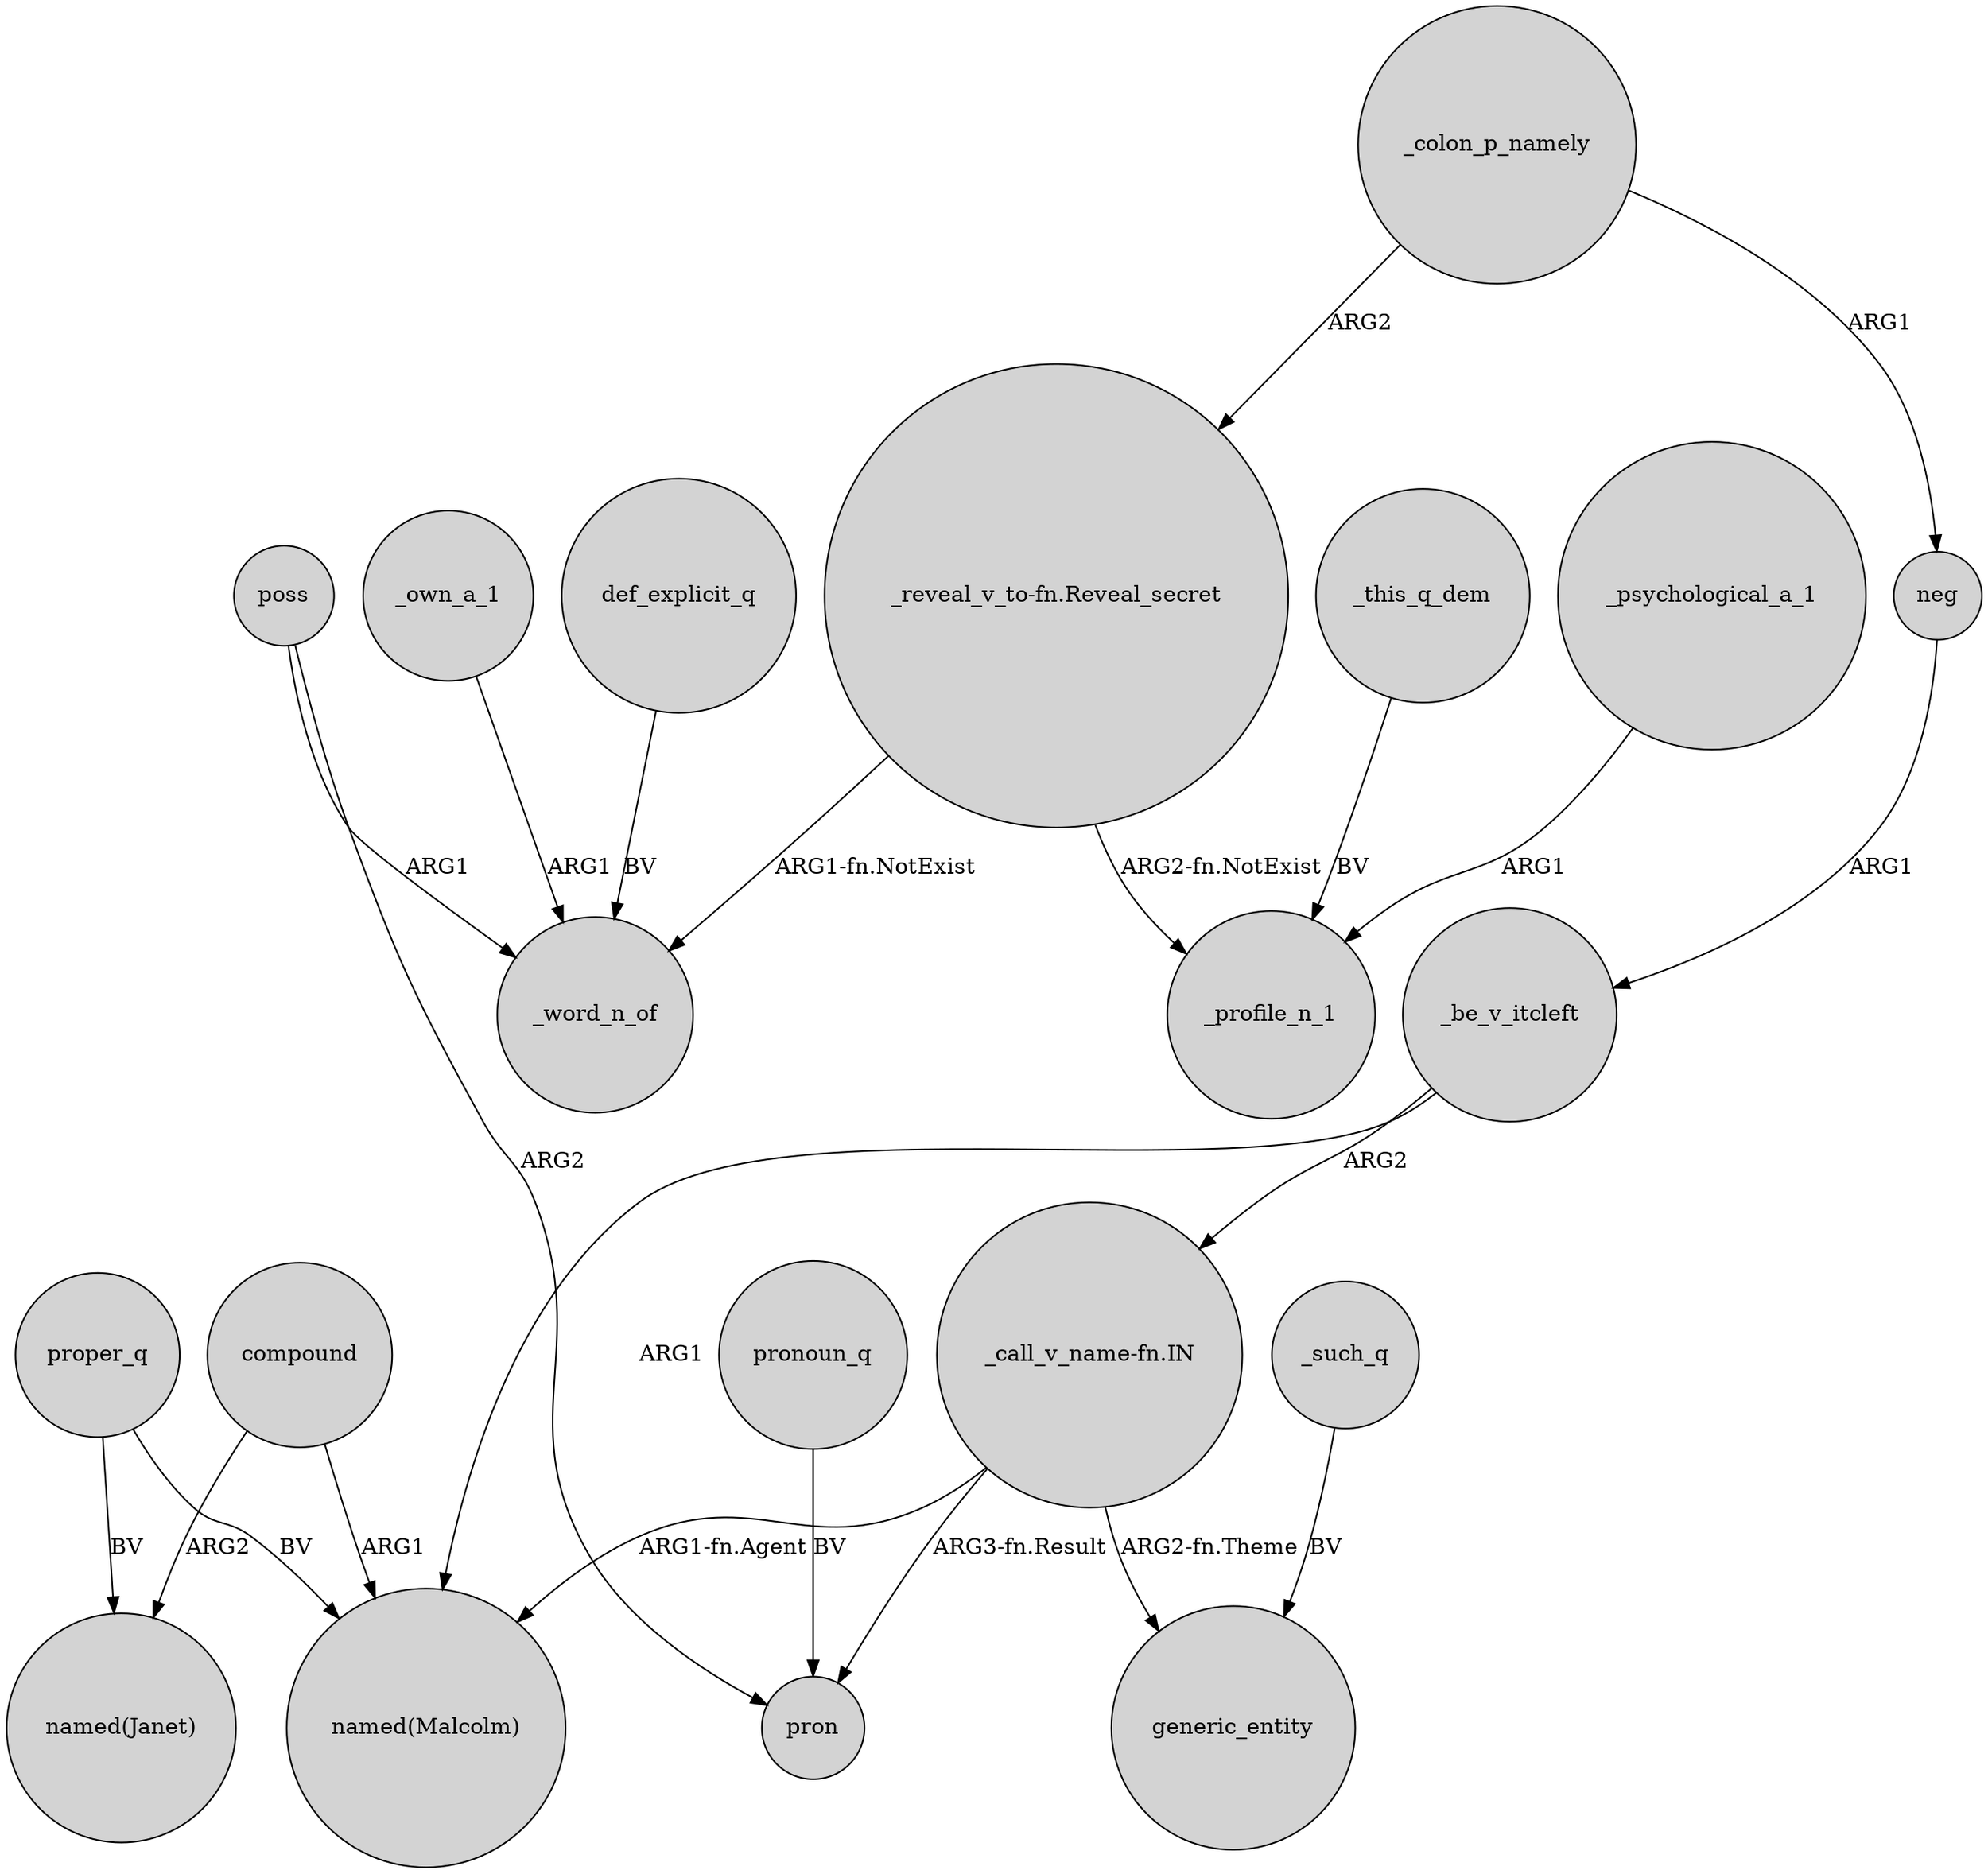 digraph {
	node [shape=circle style=filled]
	poss -> _word_n_of [label=ARG1]
	proper_q -> "named(Malcolm)" [label=BV]
	_colon_p_namely -> neg [label=ARG1]
	_own_a_1 -> _word_n_of [label=ARG1]
	poss -> pron [label=ARG2]
	_be_v_itcleft -> "_call_v_name-fn.IN" [label=ARG2]
	_such_q -> generic_entity [label=BV]
	neg -> _be_v_itcleft [label=ARG1]
	proper_q -> "named(Janet)" [label=BV]
	_this_q_dem -> _profile_n_1 [label=BV]
	"_reveal_v_to-fn.Reveal_secret" -> _word_n_of [label="ARG1-fn.NotExist"]
	pronoun_q -> pron [label=BV]
	"_call_v_name-fn.IN" -> "named(Malcolm)" [label="ARG1-fn.Agent"]
	"_call_v_name-fn.IN" -> generic_entity [label="ARG2-fn.Theme"]
	def_explicit_q -> _word_n_of [label=BV]
	compound -> "named(Malcolm)" [label=ARG1]
	"_reveal_v_to-fn.Reveal_secret" -> _profile_n_1 [label="ARG2-fn.NotExist"]
	_colon_p_namely -> "_reveal_v_to-fn.Reveal_secret" [label=ARG2]
	_psychological_a_1 -> _profile_n_1 [label=ARG1]
	_be_v_itcleft -> "named(Malcolm)" [label=ARG1]
	"_call_v_name-fn.IN" -> pron [label="ARG3-fn.Result"]
	compound -> "named(Janet)" [label=ARG2]
}
